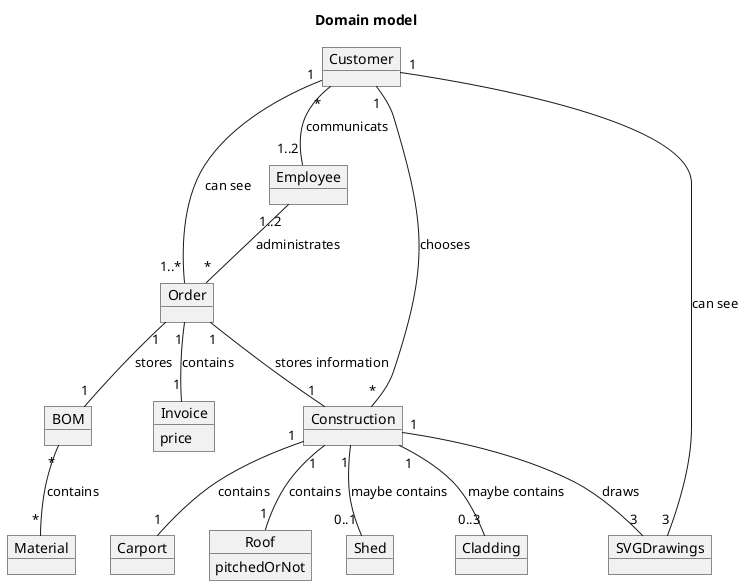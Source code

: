 @startuml

title Domain model
object Material
object BOM
object SVGDrawings
object Order
object Customer
object Employee
object Carport
object Construction
object Roof{
pitchedOrNot
}
object Shed
object Cladding
object Invoice{
price
}


Order "1" -- "1" Construction : stores information
Order "1" -- "1" Invoice : contains
Construction "1" -- "1" Roof : contains
Construction "1" -- "1" Carport : contains
Construction "1" -- "0..1" Shed : maybe contains
Construction "1" -- "0..3" Cladding : maybe contains
Construction "1" -- "3" SVGDrawings : draws
Employee "1..2" -- "*" Order : administrates
BOM "*" -- "*" Material : contains
'Material "*" -- "1..2" Employee : administrates
Order "1" -- "1" BOM : stores
Customer "*" -- "1..2" Employee : communicats
Customer "1" -- "1..*" Order : can see
Customer "1" -- "3" SVGDrawings : can see
Customer "1" -- "*" Construction : chooses
@enduml
